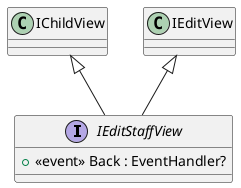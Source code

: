 @startuml
interface IEditStaffView {
    +  <<event>> Back : EventHandler? 
}
IChildView <|-- IEditStaffView
IEditView <|-- IEditStaffView
@enduml
